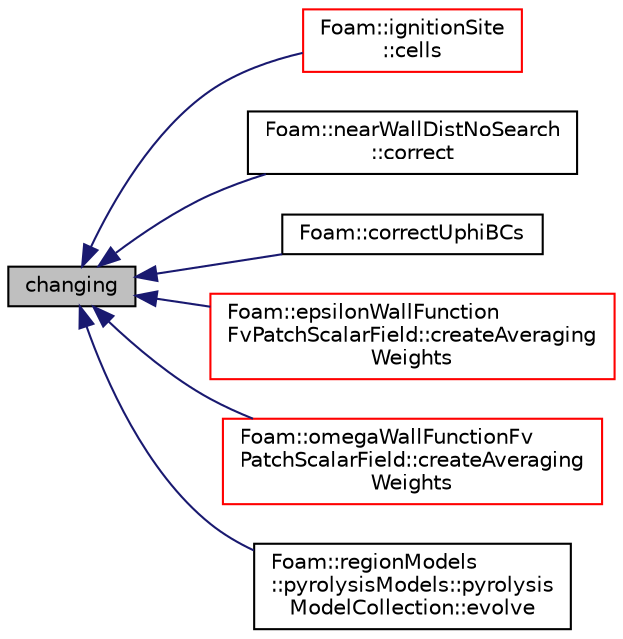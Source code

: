 digraph "changing"
{
  bgcolor="transparent";
  edge [fontname="Helvetica",fontsize="10",labelfontname="Helvetica",labelfontsize="10"];
  node [fontname="Helvetica",fontsize="10",shape=record];
  rankdir="LR";
  Node15950 [label="changing",height=0.2,width=0.4,color="black", fillcolor="grey75", style="filled", fontcolor="black"];
  Node15950 -> Node15951 [dir="back",color="midnightblue",fontsize="10",style="solid",fontname="Helvetica"];
  Node15951 [label="Foam::ignitionSite\l::cells",height=0.2,width=0.4,color="red",URL="$a22601.html#a09695970e362122a177f27029f45abbe",tooltip="Return the ignition cells updated if the mesh moved. "];
  Node15950 -> Node15953 [dir="back",color="midnightblue",fontsize="10",style="solid",fontname="Helvetica"];
  Node15953 [label="Foam::nearWallDistNoSearch\l::correct",height=0.2,width=0.4,color="black",URL="$a23709.html#a3ae44b28050c3aa494c1d8e18cf618c1",tooltip="Correct for mesh geom/topo changes. "];
  Node15950 -> Node15954 [dir="back",color="midnightblue",fontsize="10",style="solid",fontname="Helvetica"];
  Node15954 [label="Foam::correctUphiBCs",height=0.2,width=0.4,color="black",URL="$a21851.html#a4908ea05b85fdeaef82622b27418b56b",tooltip="If the mesh is moving correct the velocity BCs on the moving walls to. "];
  Node15950 -> Node15955 [dir="back",color="midnightblue",fontsize="10",style="solid",fontname="Helvetica"];
  Node15955 [label="Foam::epsilonWallFunction\lFvPatchScalarField::createAveraging\lWeights",height=0.2,width=0.4,color="red",URL="$a32129.html#a7e3f26a2eb2d1d475fca3c80c5fa26f0",tooltip="Create the averaging weights for cells which are bounded by. "];
  Node15950 -> Node15959 [dir="back",color="midnightblue",fontsize="10",style="solid",fontname="Helvetica"];
  Node15959 [label="Foam::omegaWallFunctionFv\lPatchScalarField::createAveraging\lWeights",height=0.2,width=0.4,color="red",URL="$a32181.html#a7e3f26a2eb2d1d475fca3c80c5fa26f0",tooltip="Create the averaging weights for cells which are bounded by. "];
  Node15950 -> Node15963 [dir="back",color="midnightblue",fontsize="10",style="solid",fontname="Helvetica"];
  Node15963 [label="Foam::regionModels\l::pyrolysisModels::pyrolysis\lModelCollection::evolve",height=0.2,width=0.4,color="black",URL="$a30049.html#a9e3bb886209d951167cd385c1ffe0b00",tooltip="Evolve regions. "];
}
